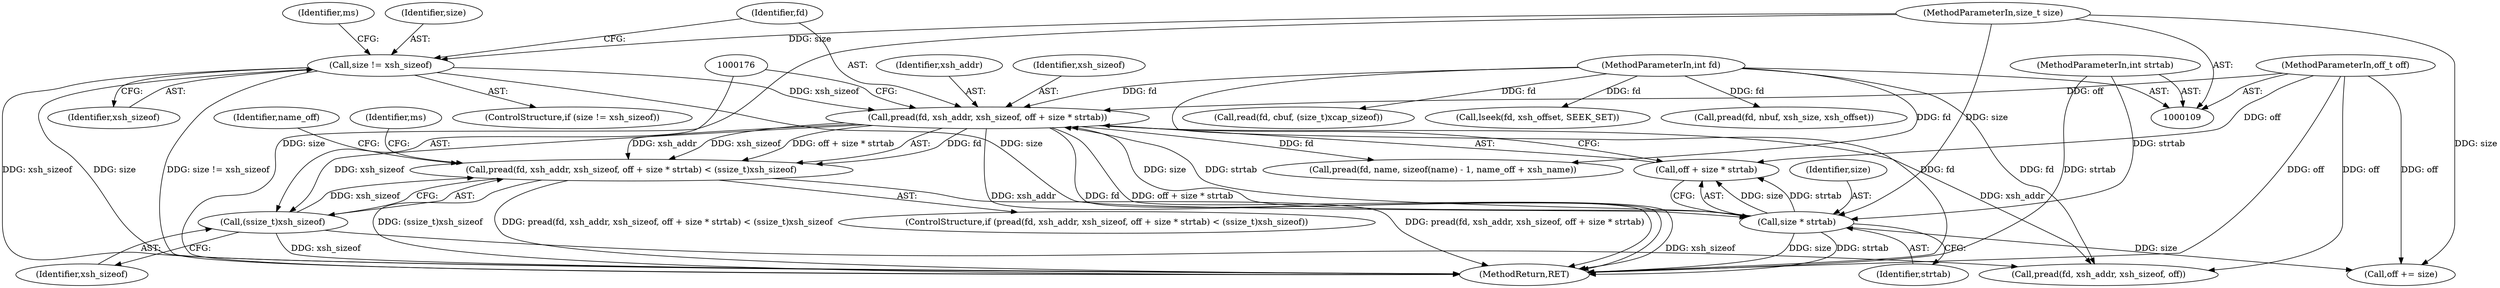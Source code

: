 digraph "0_file_ce90e05774dd77d86cfc8dfa6da57b32816841c4_5@API" {
"1000165" [label="(Call,pread(fd, xsh_addr, xsh_sizeof, off + size * strtab) < (ssize_t)xsh_sizeof)"];
"1000166" [label="(Call,pread(fd, xsh_addr, xsh_sizeof, off + size * strtab))"];
"1000113" [label="(MethodParameterIn,int fd)"];
"1000148" [label="(Call,size != xsh_sizeof)"];
"1000116" [label="(MethodParameterIn,size_t size)"];
"1000114" [label="(MethodParameterIn,off_t off)"];
"1000172" [label="(Call,size * strtab)"];
"1000119" [label="(MethodParameterIn,int strtab)"];
"1000175" [label="(Call,(ssize_t)xsh_sizeof)"];
"1000116" [label="(MethodParameterIn,size_t size)"];
"1000391" [label="(Call,read(fd, cbuf, (size_t)xcap_sizeof))"];
"1000244" [label="(Call,off += size)"];
"1000170" [label="(Call,off + size * strtab)"];
"1000114" [label="(MethodParameterIn,off_t off)"];
"1000167" [label="(Identifier,fd)"];
"1000180" [label="(Identifier,ms)"];
"1000166" [label="(Call,pread(fd, xsh_addr, xsh_sizeof, off + size * strtab))"];
"1000196" [label="(Call,pread(fd, name, sizeof(name) - 1, name_off + xsh_name))"];
"1000174" [label="(Identifier,strtab)"];
"1000119" [label="(MethodParameterIn,int strtab)"];
"1000113" [label="(MethodParameterIn,int fd)"];
"1000230" [label="(Call,pread(fd, xsh_addr, xsh_sizeof, off))"];
"1000173" [label="(Identifier,size)"];
"1000147" [label="(ControlStructure,if (size != xsh_sizeof))"];
"1000168" [label="(Identifier,xsh_addr)"];
"1000150" [label="(Identifier,xsh_sizeof)"];
"1000165" [label="(Call,pread(fd, xsh_addr, xsh_sizeof, off + size * strtab) < (ssize_t)xsh_sizeof)"];
"1000149" [label="(Identifier,size)"];
"1000175" [label="(Call,(ssize_t)xsh_sizeof)"];
"1000172" [label="(Call,size * strtab)"];
"1000358" [label="(Call,lseek(fd, xsh_offset, SEEK_SET))"];
"1000289" [label="(Call,pread(fd, nbuf, xsh_size, xsh_offset))"];
"1000185" [label="(Identifier,name_off)"];
"1000177" [label="(Identifier,xsh_sizeof)"];
"1000706" [label="(MethodReturn,RET)"];
"1000148" [label="(Call,size != xsh_sizeof)"];
"1000155" [label="(Identifier,ms)"];
"1000169" [label="(Identifier,xsh_sizeof)"];
"1000164" [label="(ControlStructure,if (pread(fd, xsh_addr, xsh_sizeof, off + size * strtab) < (ssize_t)xsh_sizeof))"];
"1000165" -> "1000164"  [label="AST: "];
"1000165" -> "1000175"  [label="CFG: "];
"1000166" -> "1000165"  [label="AST: "];
"1000175" -> "1000165"  [label="AST: "];
"1000180" -> "1000165"  [label="CFG: "];
"1000185" -> "1000165"  [label="CFG: "];
"1000165" -> "1000706"  [label="DDG: pread(fd, xsh_addr, xsh_sizeof, off + size * strtab)"];
"1000165" -> "1000706"  [label="DDG: (ssize_t)xsh_sizeof"];
"1000165" -> "1000706"  [label="DDG: pread(fd, xsh_addr, xsh_sizeof, off + size * strtab) < (ssize_t)xsh_sizeof"];
"1000166" -> "1000165"  [label="DDG: fd"];
"1000166" -> "1000165"  [label="DDG: xsh_addr"];
"1000166" -> "1000165"  [label="DDG: xsh_sizeof"];
"1000166" -> "1000165"  [label="DDG: off + size * strtab"];
"1000175" -> "1000165"  [label="DDG: xsh_sizeof"];
"1000166" -> "1000170"  [label="CFG: "];
"1000167" -> "1000166"  [label="AST: "];
"1000168" -> "1000166"  [label="AST: "];
"1000169" -> "1000166"  [label="AST: "];
"1000170" -> "1000166"  [label="AST: "];
"1000176" -> "1000166"  [label="CFG: "];
"1000166" -> "1000706"  [label="DDG: xsh_addr"];
"1000166" -> "1000706"  [label="DDG: fd"];
"1000166" -> "1000706"  [label="DDG: off + size * strtab"];
"1000113" -> "1000166"  [label="DDG: fd"];
"1000148" -> "1000166"  [label="DDG: xsh_sizeof"];
"1000114" -> "1000166"  [label="DDG: off"];
"1000172" -> "1000166"  [label="DDG: size"];
"1000172" -> "1000166"  [label="DDG: strtab"];
"1000166" -> "1000175"  [label="DDG: xsh_sizeof"];
"1000166" -> "1000196"  [label="DDG: fd"];
"1000166" -> "1000230"  [label="DDG: xsh_addr"];
"1000113" -> "1000109"  [label="AST: "];
"1000113" -> "1000706"  [label="DDG: fd"];
"1000113" -> "1000196"  [label="DDG: fd"];
"1000113" -> "1000230"  [label="DDG: fd"];
"1000113" -> "1000289"  [label="DDG: fd"];
"1000113" -> "1000358"  [label="DDG: fd"];
"1000113" -> "1000391"  [label="DDG: fd"];
"1000148" -> "1000147"  [label="AST: "];
"1000148" -> "1000150"  [label="CFG: "];
"1000149" -> "1000148"  [label="AST: "];
"1000150" -> "1000148"  [label="AST: "];
"1000155" -> "1000148"  [label="CFG: "];
"1000167" -> "1000148"  [label="CFG: "];
"1000148" -> "1000706"  [label="DDG: size != xsh_sizeof"];
"1000148" -> "1000706"  [label="DDG: size"];
"1000148" -> "1000706"  [label="DDG: xsh_sizeof"];
"1000116" -> "1000148"  [label="DDG: size"];
"1000148" -> "1000172"  [label="DDG: size"];
"1000116" -> "1000109"  [label="AST: "];
"1000116" -> "1000706"  [label="DDG: size"];
"1000116" -> "1000172"  [label="DDG: size"];
"1000116" -> "1000244"  [label="DDG: size"];
"1000114" -> "1000109"  [label="AST: "];
"1000114" -> "1000706"  [label="DDG: off"];
"1000114" -> "1000170"  [label="DDG: off"];
"1000114" -> "1000230"  [label="DDG: off"];
"1000114" -> "1000244"  [label="DDG: off"];
"1000172" -> "1000170"  [label="AST: "];
"1000172" -> "1000174"  [label="CFG: "];
"1000173" -> "1000172"  [label="AST: "];
"1000174" -> "1000172"  [label="AST: "];
"1000170" -> "1000172"  [label="CFG: "];
"1000172" -> "1000706"  [label="DDG: size"];
"1000172" -> "1000706"  [label="DDG: strtab"];
"1000172" -> "1000170"  [label="DDG: size"];
"1000172" -> "1000170"  [label="DDG: strtab"];
"1000119" -> "1000172"  [label="DDG: strtab"];
"1000172" -> "1000244"  [label="DDG: size"];
"1000119" -> "1000109"  [label="AST: "];
"1000119" -> "1000706"  [label="DDG: strtab"];
"1000175" -> "1000177"  [label="CFG: "];
"1000176" -> "1000175"  [label="AST: "];
"1000177" -> "1000175"  [label="AST: "];
"1000175" -> "1000706"  [label="DDG: xsh_sizeof"];
"1000175" -> "1000230"  [label="DDG: xsh_sizeof"];
}
